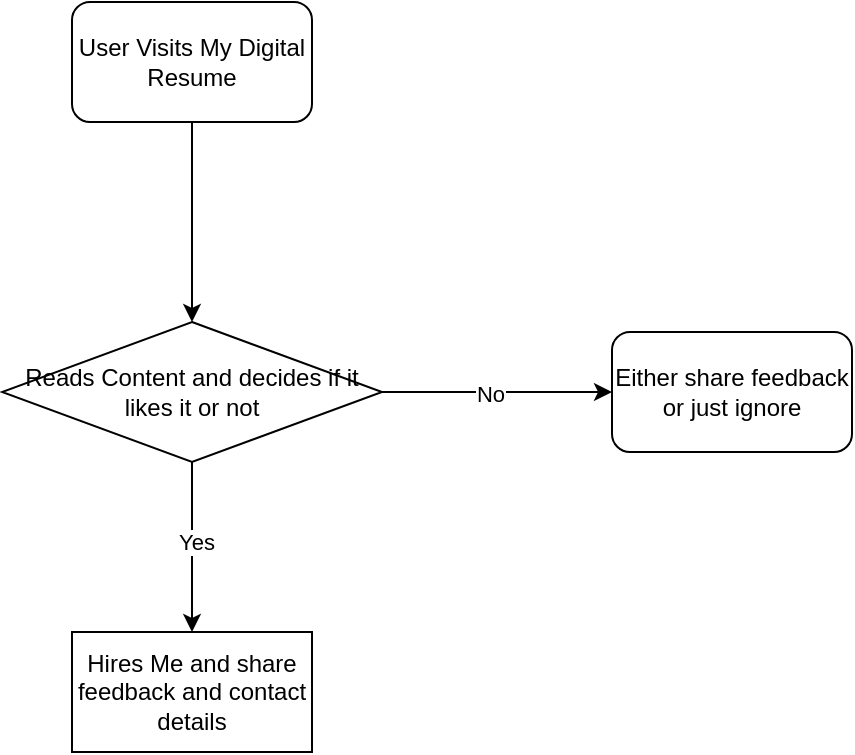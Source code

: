 <mxfile version="22.1.21" type="github">
  <diagram id="C5RBs43oDa-KdzZeNtuy" name="Page-1">
    <mxGraphModel dx="1538" dy="399" grid="1" gridSize="10" guides="1" tooltips="1" connect="1" arrows="1" fold="1" page="1" pageScale="1" pageWidth="827" pageHeight="1169" math="0" shadow="0">
      <root>
        <mxCell id="WIyWlLk6GJQsqaUBKTNV-0" />
        <mxCell id="WIyWlLk6GJQsqaUBKTNV-1" parent="WIyWlLk6GJQsqaUBKTNV-0" />
        <mxCell id="wge61TRYSxLGjLd2PRoZ-2" value="" style="edgeStyle=orthogonalEdgeStyle;rounded=0;orthogonalLoop=1;jettySize=auto;html=1;" edge="1" parent="WIyWlLk6GJQsqaUBKTNV-1" source="wge61TRYSxLGjLd2PRoZ-0" target="wge61TRYSxLGjLd2PRoZ-1">
          <mxGeometry relative="1" as="geometry" />
        </mxCell>
        <mxCell id="wge61TRYSxLGjLd2PRoZ-0" value="User Visits My Digital Resume" style="rounded=1;whiteSpace=wrap;html=1;" vertex="1" parent="WIyWlLk6GJQsqaUBKTNV-1">
          <mxGeometry x="20" y="10" width="120" height="60" as="geometry" />
        </mxCell>
        <mxCell id="wge61TRYSxLGjLd2PRoZ-4" value="" style="edgeStyle=orthogonalEdgeStyle;rounded=0;orthogonalLoop=1;jettySize=auto;html=1;" edge="1" parent="WIyWlLk6GJQsqaUBKTNV-1" source="wge61TRYSxLGjLd2PRoZ-1" target="wge61TRYSxLGjLd2PRoZ-3">
          <mxGeometry relative="1" as="geometry" />
        </mxCell>
        <mxCell id="wge61TRYSxLGjLd2PRoZ-5" value="No" style="edgeLabel;html=1;align=center;verticalAlign=middle;resizable=0;points=[];" vertex="1" connectable="0" parent="wge61TRYSxLGjLd2PRoZ-4">
          <mxGeometry x="-0.061" y="-1" relative="1" as="geometry">
            <mxPoint as="offset" />
          </mxGeometry>
        </mxCell>
        <mxCell id="wge61TRYSxLGjLd2PRoZ-8" value="" style="edgeStyle=orthogonalEdgeStyle;rounded=0;orthogonalLoop=1;jettySize=auto;html=1;" edge="1" parent="WIyWlLk6GJQsqaUBKTNV-1" source="wge61TRYSxLGjLd2PRoZ-1" target="wge61TRYSxLGjLd2PRoZ-7">
          <mxGeometry relative="1" as="geometry" />
        </mxCell>
        <mxCell id="wge61TRYSxLGjLd2PRoZ-9" value="Yes" style="edgeLabel;html=1;align=center;verticalAlign=middle;resizable=0;points=[];" vertex="1" connectable="0" parent="wge61TRYSxLGjLd2PRoZ-8">
          <mxGeometry x="-0.056" y="2" relative="1" as="geometry">
            <mxPoint as="offset" />
          </mxGeometry>
        </mxCell>
        <mxCell id="wge61TRYSxLGjLd2PRoZ-1" value="Reads Content and decides if it likes it or not" style="rhombus;whiteSpace=wrap;html=1;" vertex="1" parent="WIyWlLk6GJQsqaUBKTNV-1">
          <mxGeometry x="-15" y="170" width="190" height="70" as="geometry" />
        </mxCell>
        <mxCell id="wge61TRYSxLGjLd2PRoZ-3" value="Either share feedback or just ignore" style="rounded=1;whiteSpace=wrap;html=1;" vertex="1" parent="WIyWlLk6GJQsqaUBKTNV-1">
          <mxGeometry x="290" y="175" width="120" height="60" as="geometry" />
        </mxCell>
        <mxCell id="wge61TRYSxLGjLd2PRoZ-7" value="Hires Me and share feedback and contact details" style="whiteSpace=wrap;html=1;" vertex="1" parent="WIyWlLk6GJQsqaUBKTNV-1">
          <mxGeometry x="20" y="325" width="120" height="60" as="geometry" />
        </mxCell>
      </root>
    </mxGraphModel>
  </diagram>
</mxfile>
